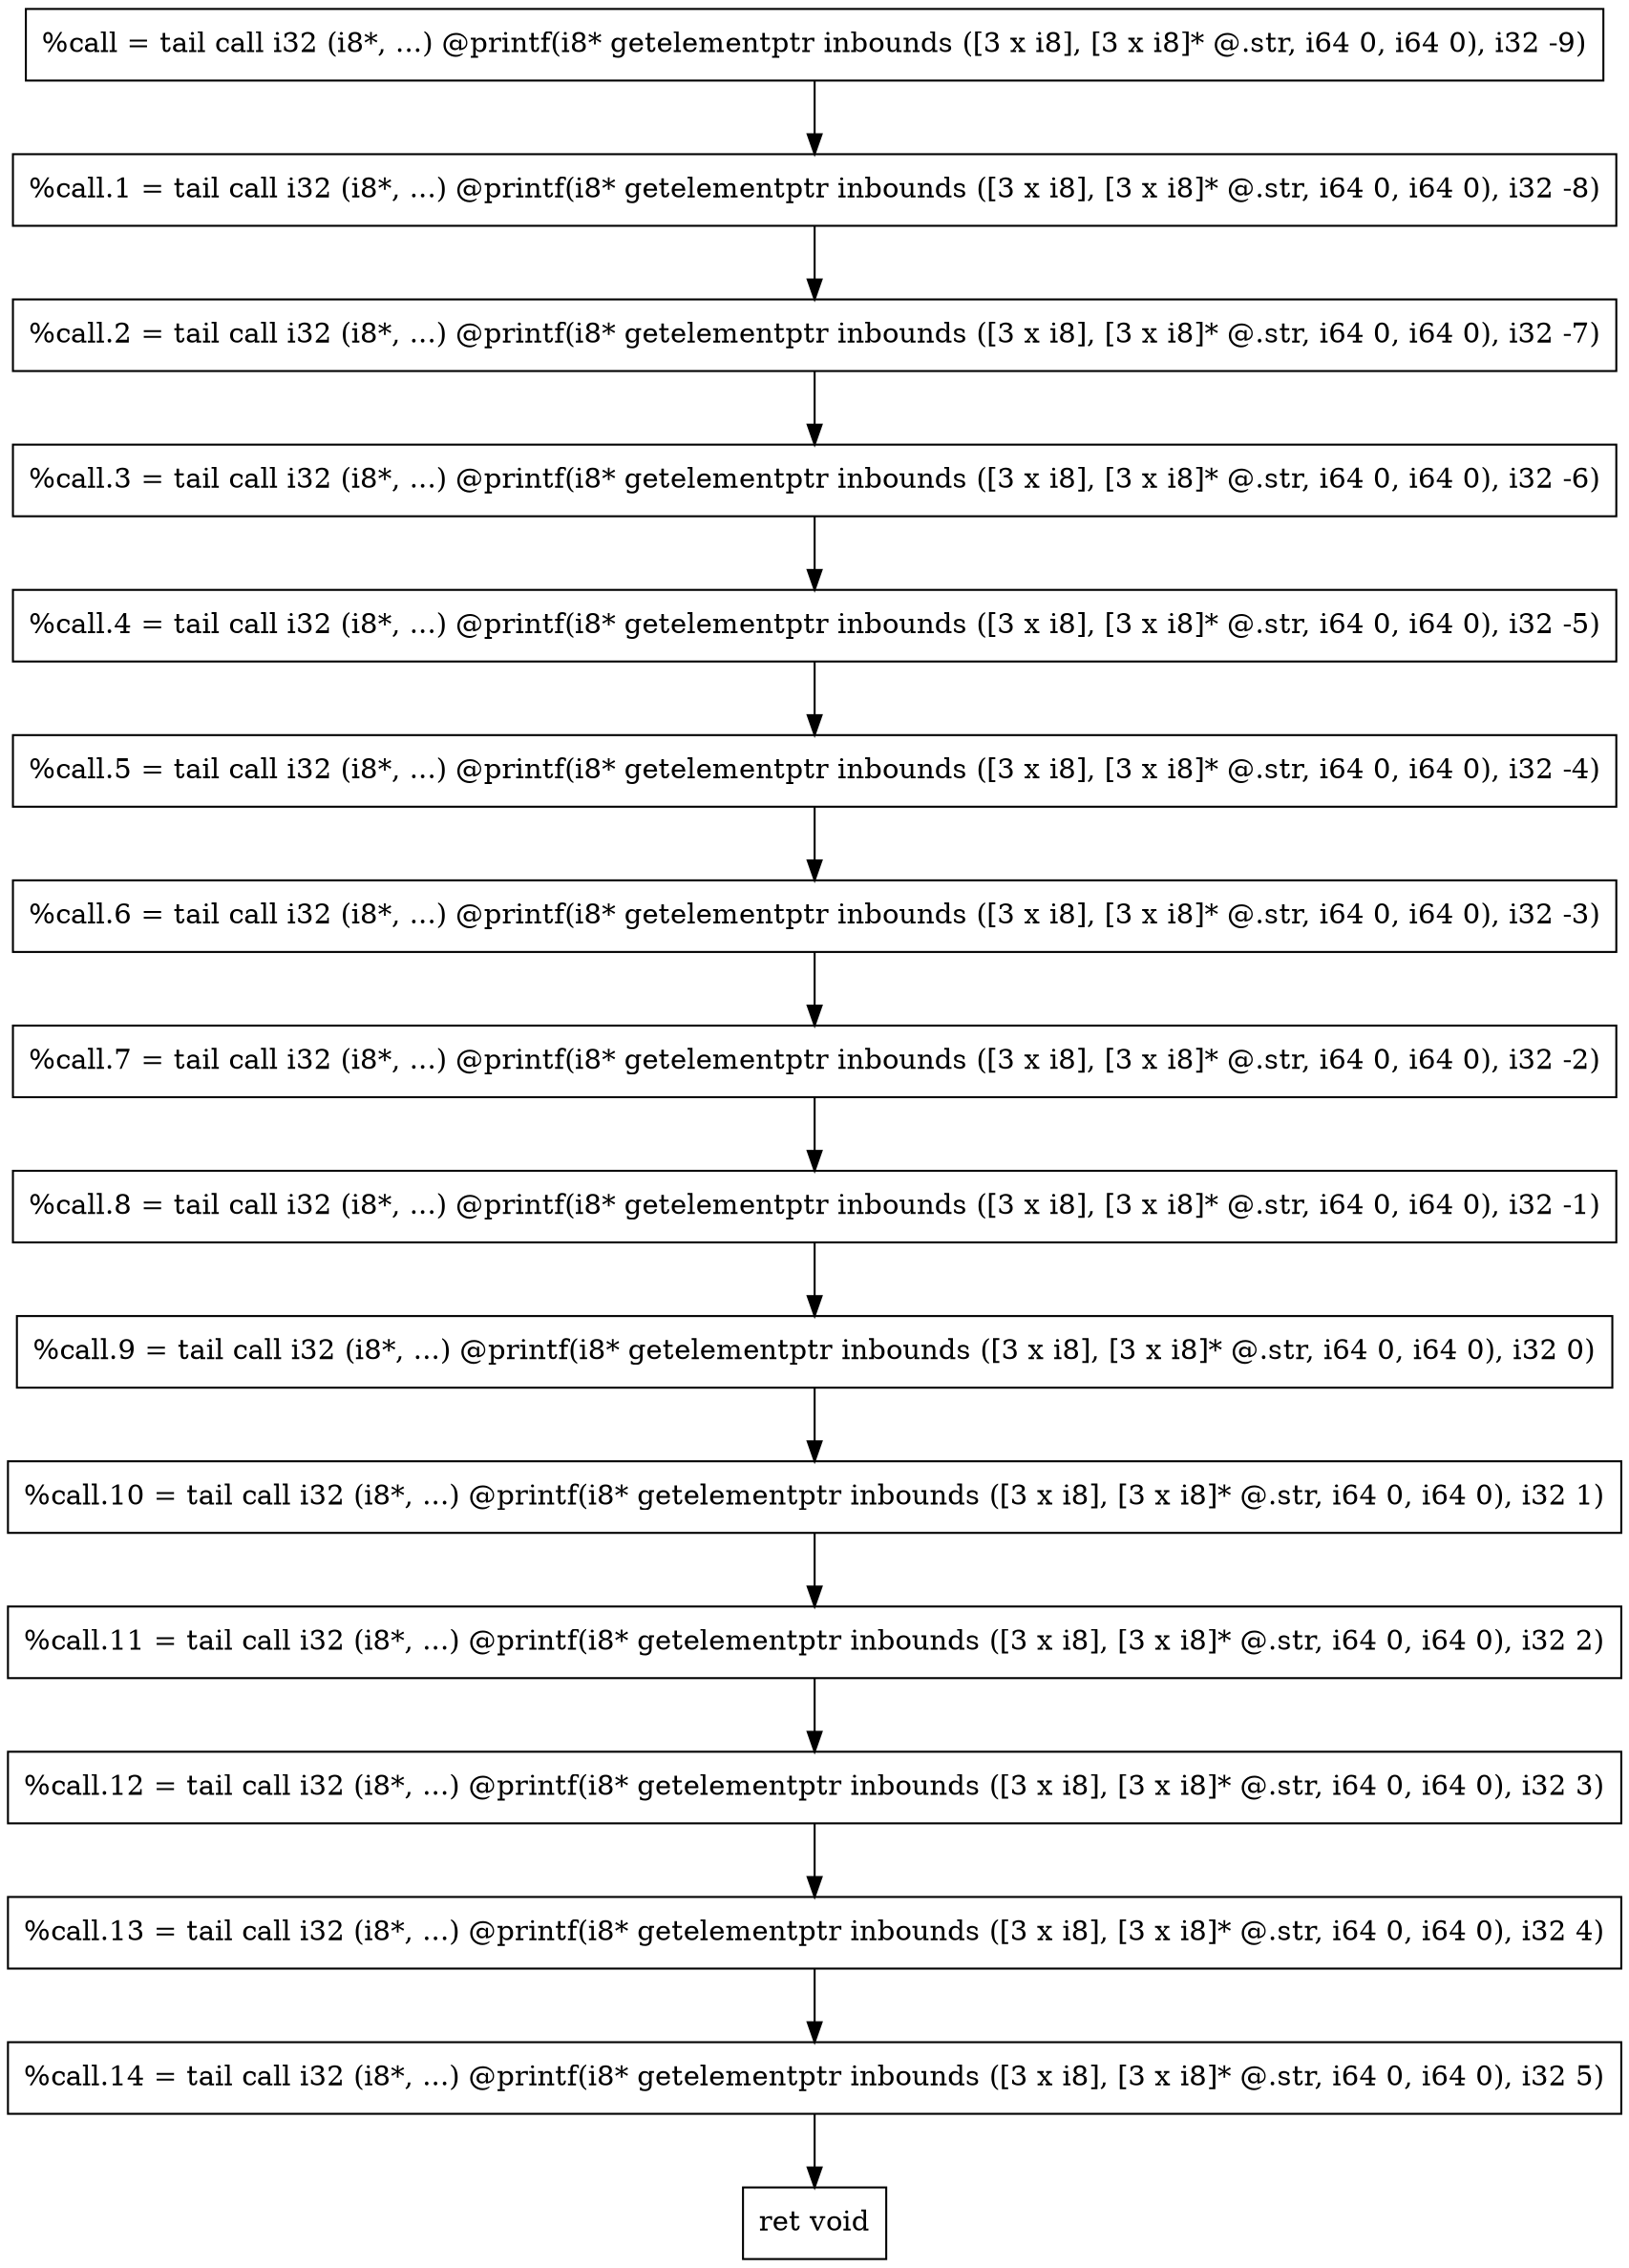 digraph "CDFG for'func' function" {
	Node0x56450ee37e58[shape=record, label="  %call = tail call i32 (i8*, ...) @printf(i8* getelementptr inbounds ([3 x i8], [3 x i8]* @.str, i64 0, i64 0), i32 -9)"]
	Node0x56450ee37fb8[shape=record, label="  %call.1 = tail call i32 (i8*, ...) @printf(i8* getelementptr inbounds ([3 x i8], [3 x i8]* @.str, i64 0, i64 0), i32 -8)"]
	Node0x56450ee380f8[shape=record, label="  %call.2 = tail call i32 (i8*, ...) @printf(i8* getelementptr inbounds ([3 x i8], [3 x i8]* @.str, i64 0, i64 0), i32 -7)"]
	Node0x56450ee38238[shape=record, label="  %call.3 = tail call i32 (i8*, ...) @printf(i8* getelementptr inbounds ([3 x i8], [3 x i8]* @.str, i64 0, i64 0), i32 -6)"]
	Node0x56450ee38378[shape=record, label="  %call.4 = tail call i32 (i8*, ...) @printf(i8* getelementptr inbounds ([3 x i8], [3 x i8]* @.str, i64 0, i64 0), i32 -5)"]
	Node0x56450ee384b8[shape=record, label="  %call.5 = tail call i32 (i8*, ...) @printf(i8* getelementptr inbounds ([3 x i8], [3 x i8]* @.str, i64 0, i64 0), i32 -4)"]
	Node0x56450ee385f8[shape=record, label="  %call.6 = tail call i32 (i8*, ...) @printf(i8* getelementptr inbounds ([3 x i8], [3 x i8]* @.str, i64 0, i64 0), i32 -3)"]
	Node0x56450ee38738[shape=record, label="  %call.7 = tail call i32 (i8*, ...) @printf(i8* getelementptr inbounds ([3 x i8], [3 x i8]* @.str, i64 0, i64 0), i32 -2)"]
	Node0x56450ee38878[shape=record, label="  %call.8 = tail call i32 (i8*, ...) @printf(i8* getelementptr inbounds ([3 x i8], [3 x i8]* @.str, i64 0, i64 0), i32 -1)"]
	Node0x56450ee389b8[shape=record, label="  %call.9 = tail call i32 (i8*, ...) @printf(i8* getelementptr inbounds ([3 x i8], [3 x i8]* @.str, i64 0, i64 0), i32 0)"]
	Node0x56450ee38af8[shape=record, label="  %call.10 = tail call i32 (i8*, ...) @printf(i8* getelementptr inbounds ([3 x i8], [3 x i8]* @.str, i64 0, i64 0), i32 1)"]
	Node0x56450ee38c38[shape=record, label="  %call.11 = tail call i32 (i8*, ...) @printf(i8* getelementptr inbounds ([3 x i8], [3 x i8]* @.str, i64 0, i64 0), i32 2)"]
	Node0x56450ee38f18[shape=record, label="  %call.12 = tail call i32 (i8*, ...) @printf(i8* getelementptr inbounds ([3 x i8], [3 x i8]* @.str, i64 0, i64 0), i32 3)"]
	Node0x56450ee39058[shape=record, label="  %call.13 = tail call i32 (i8*, ...) @printf(i8* getelementptr inbounds ([3 x i8], [3 x i8]* @.str, i64 0, i64 0), i32 4)"]
	Node0x56450ee39198[shape=record, label="  %call.14 = tail call i32 (i8*, ...) @printf(i8* getelementptr inbounds ([3 x i8], [3 x i8]* @.str, i64 0, i64 0), i32 5)"]
	Node0x56450ee39240[shape=record, label="  ret void"]
	Node0x56450ee37e58 -> Node0x56450ee37fb8
	Node0x56450ee37fb8 -> Node0x56450ee380f8
	Node0x56450ee380f8 -> Node0x56450ee38238
	Node0x56450ee38238 -> Node0x56450ee38378
	Node0x56450ee38378 -> Node0x56450ee384b8
	Node0x56450ee384b8 -> Node0x56450ee385f8
	Node0x56450ee385f8 -> Node0x56450ee38738
	Node0x56450ee38738 -> Node0x56450ee38878
	Node0x56450ee38878 -> Node0x56450ee389b8
	Node0x56450ee389b8 -> Node0x56450ee38af8
	Node0x56450ee38af8 -> Node0x56450ee38c38
	Node0x56450ee38c38 -> Node0x56450ee38f18
	Node0x56450ee38f18 -> Node0x56450ee39058
	Node0x56450ee39058 -> Node0x56450ee39198
	Node0x56450ee39198 -> Node0x56450ee39240
edge [color=red]
}
